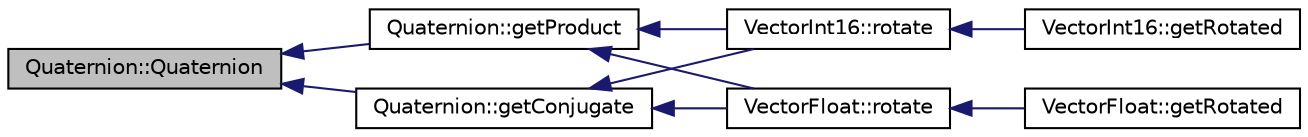 digraph "Quaternion::Quaternion"
{
  edge [fontname="Helvetica",fontsize="10",labelfontname="Helvetica",labelfontsize="10"];
  node [fontname="Helvetica",fontsize="10",shape=record];
  rankdir="LR";
  Node1 [label="Quaternion::Quaternion",height=0.2,width=0.4,color="black", fillcolor="grey75", style="filled", fontcolor="black"];
  Node1 -> Node2 [dir="back",color="midnightblue",fontsize="10",style="solid",fontname="Helvetica"];
  Node2 [label="Quaternion::getProduct",height=0.2,width=0.4,color="black", fillcolor="white", style="filled",URL="$class_quaternion.html#a3ff8405ed92a3ca16de656e6c83b4028"];
  Node2 -> Node3 [dir="back",color="midnightblue",fontsize="10",style="solid",fontname="Helvetica"];
  Node3 [label="VectorInt16::rotate",height=0.2,width=0.4,color="black", fillcolor="white", style="filled",URL="$class_vector_int16.html#ac7bf149db0a2b66d7683b87ebeb2dfc5"];
  Node3 -> Node4 [dir="back",color="midnightblue",fontsize="10",style="solid",fontname="Helvetica"];
  Node4 [label="VectorInt16::getRotated",height=0.2,width=0.4,color="black", fillcolor="white", style="filled",URL="$class_vector_int16.html#a9e1d9f4553b069bf353e807f130a285b"];
  Node2 -> Node5 [dir="back",color="midnightblue",fontsize="10",style="solid",fontname="Helvetica"];
  Node5 [label="VectorFloat::rotate",height=0.2,width=0.4,color="black", fillcolor="white", style="filled",URL="$class_vector_float.html#afef0e6d631fb1eb67b6913e90730aa9e"];
  Node5 -> Node6 [dir="back",color="midnightblue",fontsize="10",style="solid",fontname="Helvetica"];
  Node6 [label="VectorFloat::getRotated",height=0.2,width=0.4,color="black", fillcolor="white", style="filled",URL="$class_vector_float.html#ab4093d50e98baf0d98b437a2b3ee7c2e"];
  Node1 -> Node7 [dir="back",color="midnightblue",fontsize="10",style="solid",fontname="Helvetica"];
  Node7 [label="Quaternion::getConjugate",height=0.2,width=0.4,color="black", fillcolor="white", style="filled",URL="$class_quaternion.html#a079a5673188a8a7d608e8495de0dd119"];
  Node7 -> Node3 [dir="back",color="midnightblue",fontsize="10",style="solid",fontname="Helvetica"];
  Node7 -> Node5 [dir="back",color="midnightblue",fontsize="10",style="solid",fontname="Helvetica"];
}
